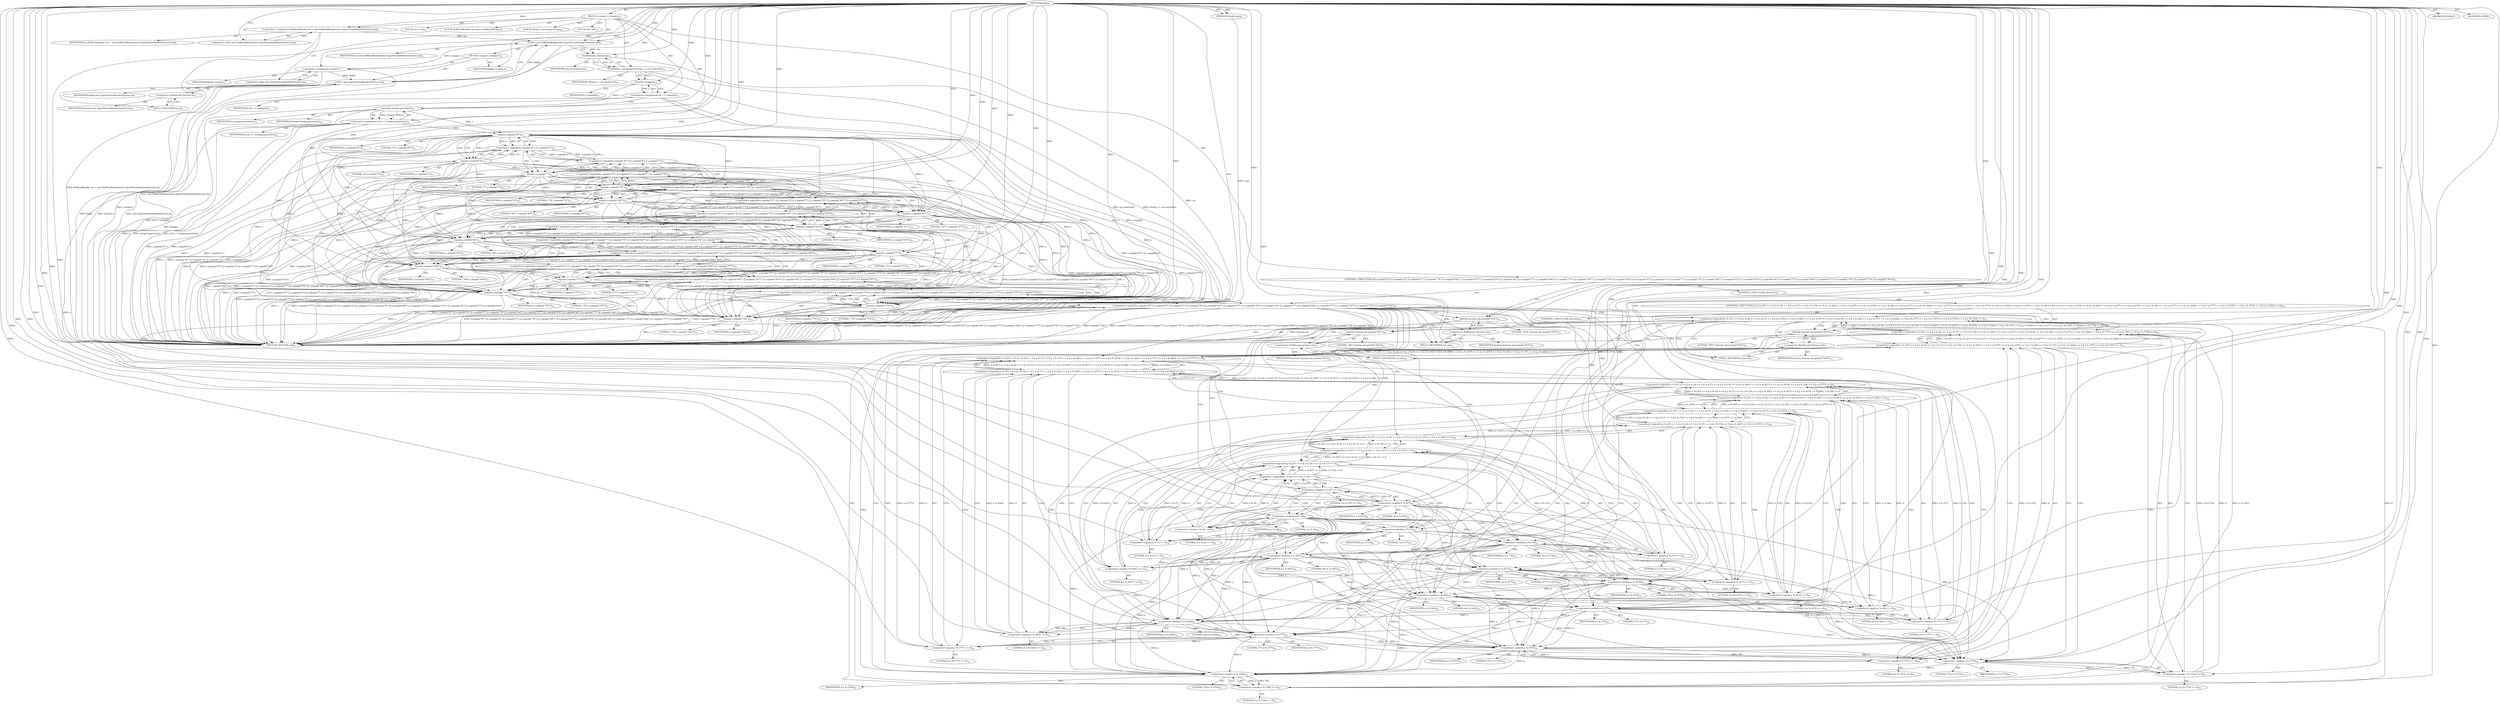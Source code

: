 digraph "main" {  
"19" [label = <(METHOD,main)<SUB>6</SUB>> ]
"20" [label = <(PARAM,String[] args)<SUB>6</SUB>> ]
"21" [label = <(BLOCK,&lt;empty&gt;,&lt;empty&gt;)<SUB>7</SUB>> ]
"4" [label = <(LOCAL,BufferedReader cin: java.io.BufferedReader)<SUB>8</SUB>> ]
"22" [label = <(&lt;operator&gt;.assignment,BufferedReader cin = new BufferedReader(new InputStreamReader(System.in)))<SUB>8</SUB>> ]
"23" [label = <(IDENTIFIER,cin,BufferedReader cin = new BufferedReader(new InputStreamReader(System.in)))<SUB>8</SUB>> ]
"24" [label = <(&lt;operator&gt;.alloc,new BufferedReader(new InputStreamReader(System.in)))<SUB>8</SUB>> ]
"25" [label = <(&lt;init&gt;,new BufferedReader(new InputStreamReader(System.in)))<SUB>8</SUB>> ]
"3" [label = <(IDENTIFIER,cin,new BufferedReader(new InputStreamReader(System.in)))<SUB>8</SUB>> ]
"26" [label = <(BLOCK,&lt;empty&gt;,&lt;empty&gt;)<SUB>8</SUB>> ]
"27" [label = <(&lt;operator&gt;.assignment,&lt;empty&gt;)> ]
"28" [label = <(IDENTIFIER,$obj0,&lt;empty&gt;)> ]
"29" [label = <(&lt;operator&gt;.alloc,new InputStreamReader(System.in))<SUB>8</SUB>> ]
"30" [label = <(&lt;init&gt;,new InputStreamReader(System.in))<SUB>8</SUB>> ]
"31" [label = <(IDENTIFIER,$obj0,new InputStreamReader(System.in))> ]
"32" [label = <(&lt;operator&gt;.fieldAccess,System.in)<SUB>8</SUB>> ]
"33" [label = <(IDENTIFIER,System,new InputStreamReader(System.in))<SUB>8</SUB>> ]
"34" [label = <(FIELD_IDENTIFIER,in,in)<SUB>8</SUB>> ]
"35" [label = <(IDENTIFIER,$obj0,&lt;empty&gt;)> ]
"36" [label = <(LOCAL,String s: java.lang.String)<SUB>10</SUB>> ]
"37" [label = <(&lt;operator&gt;.assignment,String s = cin.readLine())<SUB>10</SUB>> ]
"38" [label = <(IDENTIFIER,s,String s = cin.readLine())<SUB>10</SUB>> ]
"39" [label = <(readLine,cin.readLine())<SUB>10</SUB>> ]
"40" [label = <(IDENTIFIER,cin,cin.readLine())<SUB>10</SUB>> ]
"41" [label = <(LOCAL,int l: int)<SUB>11</SUB>> ]
"42" [label = <(&lt;operator&gt;.assignment,int l = s.length())<SUB>11</SUB>> ]
"43" [label = <(IDENTIFIER,l,int l = s.length())<SUB>11</SUB>> ]
"44" [label = <(length,s.length())<SUB>11</SUB>> ]
"45" [label = <(IDENTIFIER,s,s.length())<SUB>11</SUB>> ]
"46" [label = <(LOCAL,int n: int)<SUB>12</SUB>> ]
"47" [label = <(&lt;operator&gt;.assignment,int n = Integer.parseInt(s))<SUB>12</SUB>> ]
"48" [label = <(IDENTIFIER,n,int n = Integer.parseInt(s))<SUB>12</SUB>> ]
"49" [label = <(parseInt,Integer.parseInt(s))<SUB>12</SUB>> ]
"50" [label = <(IDENTIFIER,Integer,Integer.parseInt(s))<SUB>12</SUB>> ]
"51" [label = <(IDENTIFIER,s,Integer.parseInt(s))<SUB>12</SUB>> ]
"52" [label = <(CONTROL_STRUCTURE,if (s.equals(&quot;47&quot;) || s.equals(&quot;4&quot;) || s.equals(&quot;7&quot;) || s.equals(&quot;74&quot;) || s.equals(&quot;447&quot;) || s.equals(&quot;477&quot;) || s.equals(&quot;474&quot;) || s.equals(&quot;44&quot;) || s.equals(&quot;77&quot;) || s.equals(&quot;444&quot;) || s.equals(&quot;777&quot;) || s.equals(&quot;747&quot;) || s.equals(&quot;774&quot;) || s.equals(&quot;744&quot;)),if (s.equals(&quot;47&quot;) || s.equals(&quot;4&quot;) || s.equals(&quot;7&quot;) || s.equals(&quot;74&quot;) || s.equals(&quot;447&quot;) || s.equals(&quot;477&quot;) || s.equals(&quot;474&quot;) || s.equals(&quot;44&quot;) || s.equals(&quot;77&quot;) || s.equals(&quot;444&quot;) || s.equals(&quot;777&quot;) || s.equals(&quot;747&quot;) || s.equals(&quot;774&quot;) || s.equals(&quot;744&quot;)))<SUB>13</SUB>> ]
"53" [label = <(&lt;operator&gt;.logicalOr,s.equals(&quot;47&quot;) || s.equals(&quot;4&quot;) || s.equals(&quot;7&quot;) || s.equals(&quot;74&quot;) || s.equals(&quot;447&quot;) || s.equals(&quot;477&quot;) || s.equals(&quot;474&quot;) || s.equals(&quot;44&quot;) || s.equals(&quot;77&quot;) || s.equals(&quot;444&quot;) || s.equals(&quot;777&quot;) || s.equals(&quot;747&quot;) || s.equals(&quot;774&quot;) || s.equals(&quot;744&quot;))<SUB>13</SUB>> ]
"54" [label = <(&lt;operator&gt;.logicalOr,s.equals(&quot;47&quot;) || s.equals(&quot;4&quot;) || s.equals(&quot;7&quot;) || s.equals(&quot;74&quot;) || s.equals(&quot;447&quot;) || s.equals(&quot;477&quot;) || s.equals(&quot;474&quot;) || s.equals(&quot;44&quot;) || s.equals(&quot;77&quot;) || s.equals(&quot;444&quot;) || s.equals(&quot;777&quot;) || s.equals(&quot;747&quot;) || s.equals(&quot;774&quot;))<SUB>13</SUB>> ]
"55" [label = <(&lt;operator&gt;.logicalOr,s.equals(&quot;47&quot;) || s.equals(&quot;4&quot;) || s.equals(&quot;7&quot;) || s.equals(&quot;74&quot;) || s.equals(&quot;447&quot;) || s.equals(&quot;477&quot;) || s.equals(&quot;474&quot;) || s.equals(&quot;44&quot;) || s.equals(&quot;77&quot;) || s.equals(&quot;444&quot;) || s.equals(&quot;777&quot;) || s.equals(&quot;747&quot;))<SUB>13</SUB>> ]
"56" [label = <(&lt;operator&gt;.logicalOr,s.equals(&quot;47&quot;) || s.equals(&quot;4&quot;) || s.equals(&quot;7&quot;) || s.equals(&quot;74&quot;) || s.equals(&quot;447&quot;) || s.equals(&quot;477&quot;) || s.equals(&quot;474&quot;) || s.equals(&quot;44&quot;) || s.equals(&quot;77&quot;) || s.equals(&quot;444&quot;) || s.equals(&quot;777&quot;))<SUB>13</SUB>> ]
"57" [label = <(&lt;operator&gt;.logicalOr,s.equals(&quot;47&quot;) || s.equals(&quot;4&quot;) || s.equals(&quot;7&quot;) || s.equals(&quot;74&quot;) || s.equals(&quot;447&quot;) || s.equals(&quot;477&quot;) || s.equals(&quot;474&quot;) || s.equals(&quot;44&quot;) || s.equals(&quot;77&quot;) || s.equals(&quot;444&quot;))<SUB>13</SUB>> ]
"58" [label = <(&lt;operator&gt;.logicalOr,s.equals(&quot;47&quot;) || s.equals(&quot;4&quot;) || s.equals(&quot;7&quot;) || s.equals(&quot;74&quot;) || s.equals(&quot;447&quot;) || s.equals(&quot;477&quot;) || s.equals(&quot;474&quot;) || s.equals(&quot;44&quot;) || s.equals(&quot;77&quot;))<SUB>13</SUB>> ]
"59" [label = <(&lt;operator&gt;.logicalOr,s.equals(&quot;47&quot;) || s.equals(&quot;4&quot;) || s.equals(&quot;7&quot;) || s.equals(&quot;74&quot;) || s.equals(&quot;447&quot;) || s.equals(&quot;477&quot;) || s.equals(&quot;474&quot;) || s.equals(&quot;44&quot;))<SUB>13</SUB>> ]
"60" [label = <(&lt;operator&gt;.logicalOr,s.equals(&quot;47&quot;) || s.equals(&quot;4&quot;) || s.equals(&quot;7&quot;) || s.equals(&quot;74&quot;) || s.equals(&quot;447&quot;) || s.equals(&quot;477&quot;) || s.equals(&quot;474&quot;))<SUB>13</SUB>> ]
"61" [label = <(&lt;operator&gt;.logicalOr,s.equals(&quot;47&quot;) || s.equals(&quot;4&quot;) || s.equals(&quot;7&quot;) || s.equals(&quot;74&quot;) || s.equals(&quot;447&quot;) || s.equals(&quot;477&quot;))<SUB>13</SUB>> ]
"62" [label = <(&lt;operator&gt;.logicalOr,s.equals(&quot;47&quot;) || s.equals(&quot;4&quot;) || s.equals(&quot;7&quot;) || s.equals(&quot;74&quot;) || s.equals(&quot;447&quot;))<SUB>13</SUB>> ]
"63" [label = <(&lt;operator&gt;.logicalOr,s.equals(&quot;47&quot;) || s.equals(&quot;4&quot;) || s.equals(&quot;7&quot;) || s.equals(&quot;74&quot;))<SUB>13</SUB>> ]
"64" [label = <(&lt;operator&gt;.logicalOr,s.equals(&quot;47&quot;) || s.equals(&quot;4&quot;) || s.equals(&quot;7&quot;))<SUB>13</SUB>> ]
"65" [label = <(&lt;operator&gt;.logicalOr,s.equals(&quot;47&quot;) || s.equals(&quot;4&quot;))<SUB>13</SUB>> ]
"66" [label = <(equals,s.equals(&quot;47&quot;))<SUB>13</SUB>> ]
"67" [label = <(IDENTIFIER,s,s.equals(&quot;47&quot;))<SUB>13</SUB>> ]
"68" [label = <(LITERAL,&quot;47&quot;,s.equals(&quot;47&quot;))<SUB>13</SUB>> ]
"69" [label = <(equals,s.equals(&quot;4&quot;))<SUB>13</SUB>> ]
"70" [label = <(IDENTIFIER,s,s.equals(&quot;4&quot;))<SUB>13</SUB>> ]
"71" [label = <(LITERAL,&quot;4&quot;,s.equals(&quot;4&quot;))<SUB>13</SUB>> ]
"72" [label = <(equals,s.equals(&quot;7&quot;))<SUB>13</SUB>> ]
"73" [label = <(IDENTIFIER,s,s.equals(&quot;7&quot;))<SUB>13</SUB>> ]
"74" [label = <(LITERAL,&quot;7&quot;,s.equals(&quot;7&quot;))<SUB>13</SUB>> ]
"75" [label = <(equals,s.equals(&quot;74&quot;))<SUB>13</SUB>> ]
"76" [label = <(IDENTIFIER,s,s.equals(&quot;74&quot;))<SUB>13</SUB>> ]
"77" [label = <(LITERAL,&quot;74&quot;,s.equals(&quot;74&quot;))<SUB>13</SUB>> ]
"78" [label = <(equals,s.equals(&quot;447&quot;))<SUB>13</SUB>> ]
"79" [label = <(IDENTIFIER,s,s.equals(&quot;447&quot;))<SUB>13</SUB>> ]
"80" [label = <(LITERAL,&quot;447&quot;,s.equals(&quot;447&quot;))<SUB>13</SUB>> ]
"81" [label = <(equals,s.equals(&quot;477&quot;))<SUB>13</SUB>> ]
"82" [label = <(IDENTIFIER,s,s.equals(&quot;477&quot;))<SUB>13</SUB>> ]
"83" [label = <(LITERAL,&quot;477&quot;,s.equals(&quot;477&quot;))<SUB>13</SUB>> ]
"84" [label = <(equals,s.equals(&quot;474&quot;))<SUB>13</SUB>> ]
"85" [label = <(IDENTIFIER,s,s.equals(&quot;474&quot;))<SUB>13</SUB>> ]
"86" [label = <(LITERAL,&quot;474&quot;,s.equals(&quot;474&quot;))<SUB>13</SUB>> ]
"87" [label = <(equals,s.equals(&quot;44&quot;))<SUB>13</SUB>> ]
"88" [label = <(IDENTIFIER,s,s.equals(&quot;44&quot;))<SUB>13</SUB>> ]
"89" [label = <(LITERAL,&quot;44&quot;,s.equals(&quot;44&quot;))<SUB>13</SUB>> ]
"90" [label = <(equals,s.equals(&quot;77&quot;))<SUB>13</SUB>> ]
"91" [label = <(IDENTIFIER,s,s.equals(&quot;77&quot;))<SUB>13</SUB>> ]
"92" [label = <(LITERAL,&quot;77&quot;,s.equals(&quot;77&quot;))<SUB>13</SUB>> ]
"93" [label = <(equals,s.equals(&quot;444&quot;))<SUB>13</SUB>> ]
"94" [label = <(IDENTIFIER,s,s.equals(&quot;444&quot;))<SUB>13</SUB>> ]
"95" [label = <(LITERAL,&quot;444&quot;,s.equals(&quot;444&quot;))<SUB>13</SUB>> ]
"96" [label = <(equals,s.equals(&quot;777&quot;))<SUB>13</SUB>> ]
"97" [label = <(IDENTIFIER,s,s.equals(&quot;777&quot;))<SUB>13</SUB>> ]
"98" [label = <(LITERAL,&quot;777&quot;,s.equals(&quot;777&quot;))<SUB>13</SUB>> ]
"99" [label = <(equals,s.equals(&quot;747&quot;))<SUB>13</SUB>> ]
"100" [label = <(IDENTIFIER,s,s.equals(&quot;747&quot;))<SUB>13</SUB>> ]
"101" [label = <(LITERAL,&quot;747&quot;,s.equals(&quot;747&quot;))<SUB>13</SUB>> ]
"102" [label = <(equals,s.equals(&quot;774&quot;))<SUB>13</SUB>> ]
"103" [label = <(IDENTIFIER,s,s.equals(&quot;774&quot;))<SUB>13</SUB>> ]
"104" [label = <(LITERAL,&quot;774&quot;,s.equals(&quot;774&quot;))<SUB>13</SUB>> ]
"105" [label = <(equals,s.equals(&quot;744&quot;))<SUB>13</SUB>> ]
"106" [label = <(IDENTIFIER,s,s.equals(&quot;744&quot;))<SUB>13</SUB>> ]
"107" [label = <(LITERAL,&quot;744&quot;,s.equals(&quot;744&quot;))<SUB>13</SUB>> ]
"108" [label = <(println,System.out.println(&quot;YES&quot;))<SUB>15</SUB>> ]
"109" [label = <(&lt;operator&gt;.fieldAccess,System.out)<SUB>15</SUB>> ]
"110" [label = <(IDENTIFIER,System,System.out.println(&quot;YES&quot;))<SUB>15</SUB>> ]
"111" [label = <(FIELD_IDENTIFIER,out,out)<SUB>15</SUB>> ]
"112" [label = <(LITERAL,&quot;YES&quot;,System.out.println(&quot;YES&quot;))<SUB>15</SUB>> ]
"113" [label = <(CONTROL_STRUCTURE,else,else)<SUB>16</SUB>> ]
"114" [label = <(CONTROL_STRUCTURE,if (n % (47) == 0 || n % (4) == 0 || n % (7) == 0 || n % (74) == 0 || n % (447) == 0 || n % (477) == 0 || n % (474) == 0 || n % (44) == 0 || n % (77) == 0 || n % (444) == 0 || n % (777) == 0 || n % (747) == 0 || n % (774) == 0 || n % (744) == 0),if (n % (47) == 0 || n % (4) == 0 || n % (7) == 0 || n % (74) == 0 || n % (447) == 0 || n % (477) == 0 || n % (474) == 0 || n % (44) == 0 || n % (77) == 0 || n % (444) == 0 || n % (777) == 0 || n % (747) == 0 || n % (774) == 0 || n % (744) == 0))<SUB>16</SUB>> ]
"115" [label = <(&lt;operator&gt;.logicalOr,n % (47) == 0 || n % (4) == 0 || n % (7) == 0 || n % (74) == 0 || n % (447) == 0 || n % (477) == 0 || n % (474) == 0 || n % (44) == 0 || n % (77) == 0 || n % (444) == 0 || n % (777) == 0 || n % (747) == 0 || n % (774) == 0 || n % (744) == 0)<SUB>16</SUB>> ]
"116" [label = <(&lt;operator&gt;.logicalOr,n % (47) == 0 || n % (4) == 0 || n % (7) == 0 || n % (74) == 0 || n % (447) == 0 || n % (477) == 0 || n % (474) == 0 || n % (44) == 0 || n % (77) == 0 || n % (444) == 0 || n % (777) == 0 || n % (747) == 0 || n % (774) == 0)<SUB>16</SUB>> ]
"117" [label = <(&lt;operator&gt;.logicalOr,n % (47) == 0 || n % (4) == 0 || n % (7) == 0 || n % (74) == 0 || n % (447) == 0 || n % (477) == 0 || n % (474) == 0 || n % (44) == 0 || n % (77) == 0 || n % (444) == 0 || n % (777) == 0 || n % (747) == 0)<SUB>16</SUB>> ]
"118" [label = <(&lt;operator&gt;.logicalOr,n % (47) == 0 || n % (4) == 0 || n % (7) == 0 || n % (74) == 0 || n % (447) == 0 || n % (477) == 0 || n % (474) == 0 || n % (44) == 0 || n % (77) == 0 || n % (444) == 0 || n % (777) == 0)<SUB>16</SUB>> ]
"119" [label = <(&lt;operator&gt;.logicalOr,n % (47) == 0 || n % (4) == 0 || n % (7) == 0 || n % (74) == 0 || n % (447) == 0 || n % (477) == 0 || n % (474) == 0 || n % (44) == 0 || n % (77) == 0 || n % (444) == 0)<SUB>16</SUB>> ]
"120" [label = <(&lt;operator&gt;.logicalOr,n % (47) == 0 || n % (4) == 0 || n % (7) == 0 || n % (74) == 0 || n % (447) == 0 || n % (477) == 0 || n % (474) == 0 || n % (44) == 0 || n % (77) == 0)<SUB>16</SUB>> ]
"121" [label = <(&lt;operator&gt;.logicalOr,n % (47) == 0 || n % (4) == 0 || n % (7) == 0 || n % (74) == 0 || n % (447) == 0 || n % (477) == 0 || n % (474) == 0 || n % (44) == 0)<SUB>16</SUB>> ]
"122" [label = <(&lt;operator&gt;.logicalOr,n % (47) == 0 || n % (4) == 0 || n % (7) == 0 || n % (74) == 0 || n % (447) == 0 || n % (477) == 0 || n % (474) == 0)<SUB>16</SUB>> ]
"123" [label = <(&lt;operator&gt;.logicalOr,n % (47) == 0 || n % (4) == 0 || n % (7) == 0 || n % (74) == 0 || n % (447) == 0 || n % (477) == 0)<SUB>16</SUB>> ]
"124" [label = <(&lt;operator&gt;.logicalOr,n % (47) == 0 || n % (4) == 0 || n % (7) == 0 || n % (74) == 0 || n % (447) == 0)<SUB>16</SUB>> ]
"125" [label = <(&lt;operator&gt;.logicalOr,n % (47) == 0 || n % (4) == 0 || n % (7) == 0 || n % (74) == 0)<SUB>16</SUB>> ]
"126" [label = <(&lt;operator&gt;.logicalOr,n % (47) == 0 || n % (4) == 0 || n % (7) == 0)<SUB>16</SUB>> ]
"127" [label = <(&lt;operator&gt;.logicalOr,n % (47) == 0 || n % (4) == 0)<SUB>16</SUB>> ]
"128" [label = <(&lt;operator&gt;.equals,n % (47) == 0)<SUB>16</SUB>> ]
"129" [label = <(&lt;operator&gt;.modulo,n % (47))<SUB>16</SUB>> ]
"130" [label = <(IDENTIFIER,n,n % (47))<SUB>16</SUB>> ]
"131" [label = <(LITERAL,47,n % (47))<SUB>16</SUB>> ]
"132" [label = <(LITERAL,0,n % (47) == 0)<SUB>16</SUB>> ]
"133" [label = <(&lt;operator&gt;.equals,n % (4) == 0)<SUB>16</SUB>> ]
"134" [label = <(&lt;operator&gt;.modulo,n % (4))<SUB>16</SUB>> ]
"135" [label = <(IDENTIFIER,n,n % (4))<SUB>16</SUB>> ]
"136" [label = <(LITERAL,4,n % (4))<SUB>16</SUB>> ]
"137" [label = <(LITERAL,0,n % (4) == 0)<SUB>16</SUB>> ]
"138" [label = <(&lt;operator&gt;.equals,n % (7) == 0)<SUB>16</SUB>> ]
"139" [label = <(&lt;operator&gt;.modulo,n % (7))<SUB>16</SUB>> ]
"140" [label = <(IDENTIFIER,n,n % (7))<SUB>16</SUB>> ]
"141" [label = <(LITERAL,7,n % (7))<SUB>16</SUB>> ]
"142" [label = <(LITERAL,0,n % (7) == 0)<SUB>16</SUB>> ]
"143" [label = <(&lt;operator&gt;.equals,n % (74) == 0)<SUB>16</SUB>> ]
"144" [label = <(&lt;operator&gt;.modulo,n % (74))<SUB>16</SUB>> ]
"145" [label = <(IDENTIFIER,n,n % (74))<SUB>16</SUB>> ]
"146" [label = <(LITERAL,74,n % (74))<SUB>16</SUB>> ]
"147" [label = <(LITERAL,0,n % (74) == 0)<SUB>16</SUB>> ]
"148" [label = <(&lt;operator&gt;.equals,n % (447) == 0)<SUB>16</SUB>> ]
"149" [label = <(&lt;operator&gt;.modulo,n % (447))<SUB>16</SUB>> ]
"150" [label = <(IDENTIFIER,n,n % (447))<SUB>16</SUB>> ]
"151" [label = <(LITERAL,447,n % (447))<SUB>16</SUB>> ]
"152" [label = <(LITERAL,0,n % (447) == 0)<SUB>16</SUB>> ]
"153" [label = <(&lt;operator&gt;.equals,n % (477) == 0)<SUB>16</SUB>> ]
"154" [label = <(&lt;operator&gt;.modulo,n % (477))<SUB>16</SUB>> ]
"155" [label = <(IDENTIFIER,n,n % (477))<SUB>16</SUB>> ]
"156" [label = <(LITERAL,477,n % (477))<SUB>16</SUB>> ]
"157" [label = <(LITERAL,0,n % (477) == 0)<SUB>16</SUB>> ]
"158" [label = <(&lt;operator&gt;.equals,n % (474) == 0)<SUB>16</SUB>> ]
"159" [label = <(&lt;operator&gt;.modulo,n % (474))<SUB>16</SUB>> ]
"160" [label = <(IDENTIFIER,n,n % (474))<SUB>16</SUB>> ]
"161" [label = <(LITERAL,474,n % (474))<SUB>16</SUB>> ]
"162" [label = <(LITERAL,0,n % (474) == 0)<SUB>16</SUB>> ]
"163" [label = <(&lt;operator&gt;.equals,n % (44) == 0)<SUB>16</SUB>> ]
"164" [label = <(&lt;operator&gt;.modulo,n % (44))<SUB>16</SUB>> ]
"165" [label = <(IDENTIFIER,n,n % (44))<SUB>16</SUB>> ]
"166" [label = <(LITERAL,44,n % (44))<SUB>16</SUB>> ]
"167" [label = <(LITERAL,0,n % (44) == 0)<SUB>16</SUB>> ]
"168" [label = <(&lt;operator&gt;.equals,n % (77) == 0)<SUB>16</SUB>> ]
"169" [label = <(&lt;operator&gt;.modulo,n % (77))<SUB>16</SUB>> ]
"170" [label = <(IDENTIFIER,n,n % (77))<SUB>16</SUB>> ]
"171" [label = <(LITERAL,77,n % (77))<SUB>16</SUB>> ]
"172" [label = <(LITERAL,0,n % (77) == 0)<SUB>16</SUB>> ]
"173" [label = <(&lt;operator&gt;.equals,n % (444) == 0)<SUB>16</SUB>> ]
"174" [label = <(&lt;operator&gt;.modulo,n % (444))<SUB>16</SUB>> ]
"175" [label = <(IDENTIFIER,n,n % (444))<SUB>16</SUB>> ]
"176" [label = <(LITERAL,444,n % (444))<SUB>16</SUB>> ]
"177" [label = <(LITERAL,0,n % (444) == 0)<SUB>16</SUB>> ]
"178" [label = <(&lt;operator&gt;.equals,n % (777) == 0)<SUB>16</SUB>> ]
"179" [label = <(&lt;operator&gt;.modulo,n % (777))<SUB>16</SUB>> ]
"180" [label = <(IDENTIFIER,n,n % (777))<SUB>16</SUB>> ]
"181" [label = <(LITERAL,777,n % (777))<SUB>16</SUB>> ]
"182" [label = <(LITERAL,0,n % (777) == 0)<SUB>16</SUB>> ]
"183" [label = <(&lt;operator&gt;.equals,n % (747) == 0)<SUB>16</SUB>> ]
"184" [label = <(&lt;operator&gt;.modulo,n % (747))<SUB>16</SUB>> ]
"185" [label = <(IDENTIFIER,n,n % (747))<SUB>16</SUB>> ]
"186" [label = <(LITERAL,747,n % (747))<SUB>16</SUB>> ]
"187" [label = <(LITERAL,0,n % (747) == 0)<SUB>16</SUB>> ]
"188" [label = <(&lt;operator&gt;.equals,n % (774) == 0)<SUB>16</SUB>> ]
"189" [label = <(&lt;operator&gt;.modulo,n % (774))<SUB>16</SUB>> ]
"190" [label = <(IDENTIFIER,n,n % (774))<SUB>16</SUB>> ]
"191" [label = <(LITERAL,774,n % (774))<SUB>16</SUB>> ]
"192" [label = <(LITERAL,0,n % (774) == 0)<SUB>16</SUB>> ]
"193" [label = <(&lt;operator&gt;.equals,n % (744) == 0)<SUB>16</SUB>> ]
"194" [label = <(&lt;operator&gt;.modulo,n % (744))<SUB>16</SUB>> ]
"195" [label = <(IDENTIFIER,n,n % (744))<SUB>16</SUB>> ]
"196" [label = <(LITERAL,744,n % (744))<SUB>16</SUB>> ]
"197" [label = <(LITERAL,0,n % (744) == 0)<SUB>16</SUB>> ]
"198" [label = <(println,System.out.println(&quot;YES&quot;))<SUB>17</SUB>> ]
"199" [label = <(&lt;operator&gt;.fieldAccess,System.out)<SUB>17</SUB>> ]
"200" [label = <(IDENTIFIER,System,System.out.println(&quot;YES&quot;))<SUB>17</SUB>> ]
"201" [label = <(FIELD_IDENTIFIER,out,out)<SUB>17</SUB>> ]
"202" [label = <(LITERAL,&quot;YES&quot;,System.out.println(&quot;YES&quot;))<SUB>17</SUB>> ]
"203" [label = <(CONTROL_STRUCTURE,else,else)<SUB>19</SUB>> ]
"204" [label = <(println,System.out.println(&quot;NO&quot;))<SUB>19</SUB>> ]
"205" [label = <(&lt;operator&gt;.fieldAccess,System.out)<SUB>19</SUB>> ]
"206" [label = <(IDENTIFIER,System,System.out.println(&quot;NO&quot;))<SUB>19</SUB>> ]
"207" [label = <(FIELD_IDENTIFIER,out,out)<SUB>19</SUB>> ]
"208" [label = <(LITERAL,&quot;NO&quot;,System.out.println(&quot;NO&quot;))<SUB>19</SUB>> ]
"209" [label = <(MODIFIER,PUBLIC)> ]
"210" [label = <(MODIFIER,STATIC)> ]
"211" [label = <(METHOD_RETURN,void)<SUB>6</SUB>> ]
  "19" -> "20"  [ label = "AST: "] 
  "19" -> "21"  [ label = "AST: "] 
  "19" -> "209"  [ label = "AST: "] 
  "19" -> "210"  [ label = "AST: "] 
  "19" -> "211"  [ label = "AST: "] 
  "21" -> "4"  [ label = "AST: "] 
  "21" -> "22"  [ label = "AST: "] 
  "21" -> "25"  [ label = "AST: "] 
  "21" -> "36"  [ label = "AST: "] 
  "21" -> "37"  [ label = "AST: "] 
  "21" -> "41"  [ label = "AST: "] 
  "21" -> "42"  [ label = "AST: "] 
  "21" -> "46"  [ label = "AST: "] 
  "21" -> "47"  [ label = "AST: "] 
  "21" -> "52"  [ label = "AST: "] 
  "22" -> "23"  [ label = "AST: "] 
  "22" -> "24"  [ label = "AST: "] 
  "25" -> "3"  [ label = "AST: "] 
  "25" -> "26"  [ label = "AST: "] 
  "26" -> "27"  [ label = "AST: "] 
  "26" -> "30"  [ label = "AST: "] 
  "26" -> "35"  [ label = "AST: "] 
  "27" -> "28"  [ label = "AST: "] 
  "27" -> "29"  [ label = "AST: "] 
  "30" -> "31"  [ label = "AST: "] 
  "30" -> "32"  [ label = "AST: "] 
  "32" -> "33"  [ label = "AST: "] 
  "32" -> "34"  [ label = "AST: "] 
  "37" -> "38"  [ label = "AST: "] 
  "37" -> "39"  [ label = "AST: "] 
  "39" -> "40"  [ label = "AST: "] 
  "42" -> "43"  [ label = "AST: "] 
  "42" -> "44"  [ label = "AST: "] 
  "44" -> "45"  [ label = "AST: "] 
  "47" -> "48"  [ label = "AST: "] 
  "47" -> "49"  [ label = "AST: "] 
  "49" -> "50"  [ label = "AST: "] 
  "49" -> "51"  [ label = "AST: "] 
  "52" -> "53"  [ label = "AST: "] 
  "52" -> "108"  [ label = "AST: "] 
  "52" -> "113"  [ label = "AST: "] 
  "53" -> "54"  [ label = "AST: "] 
  "53" -> "105"  [ label = "AST: "] 
  "54" -> "55"  [ label = "AST: "] 
  "54" -> "102"  [ label = "AST: "] 
  "55" -> "56"  [ label = "AST: "] 
  "55" -> "99"  [ label = "AST: "] 
  "56" -> "57"  [ label = "AST: "] 
  "56" -> "96"  [ label = "AST: "] 
  "57" -> "58"  [ label = "AST: "] 
  "57" -> "93"  [ label = "AST: "] 
  "58" -> "59"  [ label = "AST: "] 
  "58" -> "90"  [ label = "AST: "] 
  "59" -> "60"  [ label = "AST: "] 
  "59" -> "87"  [ label = "AST: "] 
  "60" -> "61"  [ label = "AST: "] 
  "60" -> "84"  [ label = "AST: "] 
  "61" -> "62"  [ label = "AST: "] 
  "61" -> "81"  [ label = "AST: "] 
  "62" -> "63"  [ label = "AST: "] 
  "62" -> "78"  [ label = "AST: "] 
  "63" -> "64"  [ label = "AST: "] 
  "63" -> "75"  [ label = "AST: "] 
  "64" -> "65"  [ label = "AST: "] 
  "64" -> "72"  [ label = "AST: "] 
  "65" -> "66"  [ label = "AST: "] 
  "65" -> "69"  [ label = "AST: "] 
  "66" -> "67"  [ label = "AST: "] 
  "66" -> "68"  [ label = "AST: "] 
  "69" -> "70"  [ label = "AST: "] 
  "69" -> "71"  [ label = "AST: "] 
  "72" -> "73"  [ label = "AST: "] 
  "72" -> "74"  [ label = "AST: "] 
  "75" -> "76"  [ label = "AST: "] 
  "75" -> "77"  [ label = "AST: "] 
  "78" -> "79"  [ label = "AST: "] 
  "78" -> "80"  [ label = "AST: "] 
  "81" -> "82"  [ label = "AST: "] 
  "81" -> "83"  [ label = "AST: "] 
  "84" -> "85"  [ label = "AST: "] 
  "84" -> "86"  [ label = "AST: "] 
  "87" -> "88"  [ label = "AST: "] 
  "87" -> "89"  [ label = "AST: "] 
  "90" -> "91"  [ label = "AST: "] 
  "90" -> "92"  [ label = "AST: "] 
  "93" -> "94"  [ label = "AST: "] 
  "93" -> "95"  [ label = "AST: "] 
  "96" -> "97"  [ label = "AST: "] 
  "96" -> "98"  [ label = "AST: "] 
  "99" -> "100"  [ label = "AST: "] 
  "99" -> "101"  [ label = "AST: "] 
  "102" -> "103"  [ label = "AST: "] 
  "102" -> "104"  [ label = "AST: "] 
  "105" -> "106"  [ label = "AST: "] 
  "105" -> "107"  [ label = "AST: "] 
  "108" -> "109"  [ label = "AST: "] 
  "108" -> "112"  [ label = "AST: "] 
  "109" -> "110"  [ label = "AST: "] 
  "109" -> "111"  [ label = "AST: "] 
  "113" -> "114"  [ label = "AST: "] 
  "114" -> "115"  [ label = "AST: "] 
  "114" -> "198"  [ label = "AST: "] 
  "114" -> "203"  [ label = "AST: "] 
  "115" -> "116"  [ label = "AST: "] 
  "115" -> "193"  [ label = "AST: "] 
  "116" -> "117"  [ label = "AST: "] 
  "116" -> "188"  [ label = "AST: "] 
  "117" -> "118"  [ label = "AST: "] 
  "117" -> "183"  [ label = "AST: "] 
  "118" -> "119"  [ label = "AST: "] 
  "118" -> "178"  [ label = "AST: "] 
  "119" -> "120"  [ label = "AST: "] 
  "119" -> "173"  [ label = "AST: "] 
  "120" -> "121"  [ label = "AST: "] 
  "120" -> "168"  [ label = "AST: "] 
  "121" -> "122"  [ label = "AST: "] 
  "121" -> "163"  [ label = "AST: "] 
  "122" -> "123"  [ label = "AST: "] 
  "122" -> "158"  [ label = "AST: "] 
  "123" -> "124"  [ label = "AST: "] 
  "123" -> "153"  [ label = "AST: "] 
  "124" -> "125"  [ label = "AST: "] 
  "124" -> "148"  [ label = "AST: "] 
  "125" -> "126"  [ label = "AST: "] 
  "125" -> "143"  [ label = "AST: "] 
  "126" -> "127"  [ label = "AST: "] 
  "126" -> "138"  [ label = "AST: "] 
  "127" -> "128"  [ label = "AST: "] 
  "127" -> "133"  [ label = "AST: "] 
  "128" -> "129"  [ label = "AST: "] 
  "128" -> "132"  [ label = "AST: "] 
  "129" -> "130"  [ label = "AST: "] 
  "129" -> "131"  [ label = "AST: "] 
  "133" -> "134"  [ label = "AST: "] 
  "133" -> "137"  [ label = "AST: "] 
  "134" -> "135"  [ label = "AST: "] 
  "134" -> "136"  [ label = "AST: "] 
  "138" -> "139"  [ label = "AST: "] 
  "138" -> "142"  [ label = "AST: "] 
  "139" -> "140"  [ label = "AST: "] 
  "139" -> "141"  [ label = "AST: "] 
  "143" -> "144"  [ label = "AST: "] 
  "143" -> "147"  [ label = "AST: "] 
  "144" -> "145"  [ label = "AST: "] 
  "144" -> "146"  [ label = "AST: "] 
  "148" -> "149"  [ label = "AST: "] 
  "148" -> "152"  [ label = "AST: "] 
  "149" -> "150"  [ label = "AST: "] 
  "149" -> "151"  [ label = "AST: "] 
  "153" -> "154"  [ label = "AST: "] 
  "153" -> "157"  [ label = "AST: "] 
  "154" -> "155"  [ label = "AST: "] 
  "154" -> "156"  [ label = "AST: "] 
  "158" -> "159"  [ label = "AST: "] 
  "158" -> "162"  [ label = "AST: "] 
  "159" -> "160"  [ label = "AST: "] 
  "159" -> "161"  [ label = "AST: "] 
  "163" -> "164"  [ label = "AST: "] 
  "163" -> "167"  [ label = "AST: "] 
  "164" -> "165"  [ label = "AST: "] 
  "164" -> "166"  [ label = "AST: "] 
  "168" -> "169"  [ label = "AST: "] 
  "168" -> "172"  [ label = "AST: "] 
  "169" -> "170"  [ label = "AST: "] 
  "169" -> "171"  [ label = "AST: "] 
  "173" -> "174"  [ label = "AST: "] 
  "173" -> "177"  [ label = "AST: "] 
  "174" -> "175"  [ label = "AST: "] 
  "174" -> "176"  [ label = "AST: "] 
  "178" -> "179"  [ label = "AST: "] 
  "178" -> "182"  [ label = "AST: "] 
  "179" -> "180"  [ label = "AST: "] 
  "179" -> "181"  [ label = "AST: "] 
  "183" -> "184"  [ label = "AST: "] 
  "183" -> "187"  [ label = "AST: "] 
  "184" -> "185"  [ label = "AST: "] 
  "184" -> "186"  [ label = "AST: "] 
  "188" -> "189"  [ label = "AST: "] 
  "188" -> "192"  [ label = "AST: "] 
  "189" -> "190"  [ label = "AST: "] 
  "189" -> "191"  [ label = "AST: "] 
  "193" -> "194"  [ label = "AST: "] 
  "193" -> "197"  [ label = "AST: "] 
  "194" -> "195"  [ label = "AST: "] 
  "194" -> "196"  [ label = "AST: "] 
  "198" -> "199"  [ label = "AST: "] 
  "198" -> "202"  [ label = "AST: "] 
  "199" -> "200"  [ label = "AST: "] 
  "199" -> "201"  [ label = "AST: "] 
  "203" -> "204"  [ label = "AST: "] 
  "204" -> "205"  [ label = "AST: "] 
  "204" -> "208"  [ label = "AST: "] 
  "205" -> "206"  [ label = "AST: "] 
  "205" -> "207"  [ label = "AST: "] 
  "22" -> "29"  [ label = "CFG: "] 
  "25" -> "39"  [ label = "CFG: "] 
  "37" -> "44"  [ label = "CFG: "] 
  "42" -> "49"  [ label = "CFG: "] 
  "47" -> "66"  [ label = "CFG: "] 
  "24" -> "22"  [ label = "CFG: "] 
  "39" -> "37"  [ label = "CFG: "] 
  "44" -> "42"  [ label = "CFG: "] 
  "49" -> "47"  [ label = "CFG: "] 
  "53" -> "111"  [ label = "CFG: "] 
  "53" -> "129"  [ label = "CFG: "] 
  "108" -> "211"  [ label = "CFG: "] 
  "27" -> "34"  [ label = "CFG: "] 
  "30" -> "25"  [ label = "CFG: "] 
  "54" -> "53"  [ label = "CFG: "] 
  "54" -> "105"  [ label = "CFG: "] 
  "105" -> "53"  [ label = "CFG: "] 
  "109" -> "108"  [ label = "CFG: "] 
  "29" -> "27"  [ label = "CFG: "] 
  "32" -> "30"  [ label = "CFG: "] 
  "55" -> "54"  [ label = "CFG: "] 
  "55" -> "102"  [ label = "CFG: "] 
  "102" -> "54"  [ label = "CFG: "] 
  "111" -> "109"  [ label = "CFG: "] 
  "115" -> "201"  [ label = "CFG: "] 
  "115" -> "207"  [ label = "CFG: "] 
  "198" -> "211"  [ label = "CFG: "] 
  "34" -> "32"  [ label = "CFG: "] 
  "56" -> "55"  [ label = "CFG: "] 
  "56" -> "99"  [ label = "CFG: "] 
  "99" -> "55"  [ label = "CFG: "] 
  "116" -> "115"  [ label = "CFG: "] 
  "116" -> "194"  [ label = "CFG: "] 
  "193" -> "115"  [ label = "CFG: "] 
  "199" -> "198"  [ label = "CFG: "] 
  "204" -> "211"  [ label = "CFG: "] 
  "57" -> "56"  [ label = "CFG: "] 
  "57" -> "96"  [ label = "CFG: "] 
  "96" -> "56"  [ label = "CFG: "] 
  "117" -> "116"  [ label = "CFG: "] 
  "117" -> "189"  [ label = "CFG: "] 
  "188" -> "116"  [ label = "CFG: "] 
  "194" -> "193"  [ label = "CFG: "] 
  "201" -> "199"  [ label = "CFG: "] 
  "205" -> "204"  [ label = "CFG: "] 
  "58" -> "57"  [ label = "CFG: "] 
  "58" -> "93"  [ label = "CFG: "] 
  "93" -> "57"  [ label = "CFG: "] 
  "118" -> "117"  [ label = "CFG: "] 
  "118" -> "184"  [ label = "CFG: "] 
  "183" -> "117"  [ label = "CFG: "] 
  "189" -> "188"  [ label = "CFG: "] 
  "207" -> "205"  [ label = "CFG: "] 
  "59" -> "58"  [ label = "CFG: "] 
  "59" -> "90"  [ label = "CFG: "] 
  "90" -> "58"  [ label = "CFG: "] 
  "119" -> "118"  [ label = "CFG: "] 
  "119" -> "179"  [ label = "CFG: "] 
  "178" -> "118"  [ label = "CFG: "] 
  "184" -> "183"  [ label = "CFG: "] 
  "60" -> "59"  [ label = "CFG: "] 
  "60" -> "87"  [ label = "CFG: "] 
  "87" -> "59"  [ label = "CFG: "] 
  "120" -> "119"  [ label = "CFG: "] 
  "120" -> "174"  [ label = "CFG: "] 
  "173" -> "119"  [ label = "CFG: "] 
  "179" -> "178"  [ label = "CFG: "] 
  "61" -> "60"  [ label = "CFG: "] 
  "61" -> "84"  [ label = "CFG: "] 
  "84" -> "60"  [ label = "CFG: "] 
  "121" -> "120"  [ label = "CFG: "] 
  "121" -> "169"  [ label = "CFG: "] 
  "168" -> "120"  [ label = "CFG: "] 
  "174" -> "173"  [ label = "CFG: "] 
  "62" -> "61"  [ label = "CFG: "] 
  "62" -> "81"  [ label = "CFG: "] 
  "81" -> "61"  [ label = "CFG: "] 
  "122" -> "121"  [ label = "CFG: "] 
  "122" -> "164"  [ label = "CFG: "] 
  "163" -> "121"  [ label = "CFG: "] 
  "169" -> "168"  [ label = "CFG: "] 
  "63" -> "62"  [ label = "CFG: "] 
  "63" -> "78"  [ label = "CFG: "] 
  "78" -> "62"  [ label = "CFG: "] 
  "123" -> "122"  [ label = "CFG: "] 
  "123" -> "159"  [ label = "CFG: "] 
  "158" -> "122"  [ label = "CFG: "] 
  "164" -> "163"  [ label = "CFG: "] 
  "64" -> "63"  [ label = "CFG: "] 
  "64" -> "75"  [ label = "CFG: "] 
  "75" -> "63"  [ label = "CFG: "] 
  "124" -> "123"  [ label = "CFG: "] 
  "124" -> "154"  [ label = "CFG: "] 
  "153" -> "123"  [ label = "CFG: "] 
  "159" -> "158"  [ label = "CFG: "] 
  "65" -> "64"  [ label = "CFG: "] 
  "65" -> "72"  [ label = "CFG: "] 
  "72" -> "64"  [ label = "CFG: "] 
  "125" -> "124"  [ label = "CFG: "] 
  "125" -> "149"  [ label = "CFG: "] 
  "148" -> "124"  [ label = "CFG: "] 
  "154" -> "153"  [ label = "CFG: "] 
  "66" -> "65"  [ label = "CFG: "] 
  "66" -> "69"  [ label = "CFG: "] 
  "69" -> "65"  [ label = "CFG: "] 
  "126" -> "125"  [ label = "CFG: "] 
  "126" -> "144"  [ label = "CFG: "] 
  "143" -> "125"  [ label = "CFG: "] 
  "149" -> "148"  [ label = "CFG: "] 
  "127" -> "126"  [ label = "CFG: "] 
  "127" -> "139"  [ label = "CFG: "] 
  "138" -> "126"  [ label = "CFG: "] 
  "144" -> "143"  [ label = "CFG: "] 
  "128" -> "127"  [ label = "CFG: "] 
  "128" -> "134"  [ label = "CFG: "] 
  "133" -> "127"  [ label = "CFG: "] 
  "139" -> "138"  [ label = "CFG: "] 
  "129" -> "128"  [ label = "CFG: "] 
  "134" -> "133"  [ label = "CFG: "] 
  "19" -> "24"  [ label = "CFG: "] 
  "20" -> "211"  [ label = "DDG: args"] 
  "22" -> "211"  [ label = "DDG: BufferedReader cin = new BufferedReader(new InputStreamReader(System.in))"] 
  "27" -> "211"  [ label = "DDG: &lt;empty&gt;"] 
  "30" -> "211"  [ label = "DDG: $obj0"] 
  "30" -> "211"  [ label = "DDG: System.in"] 
  "30" -> "211"  [ label = "DDG: new InputStreamReader(System.in)"] 
  "25" -> "211"  [ label = "DDG: new BufferedReader(new InputStreamReader(System.in))"] 
  "39" -> "211"  [ label = "DDG: cin"] 
  "37" -> "211"  [ label = "DDG: cin.readLine()"] 
  "37" -> "211"  [ label = "DDG: String s = cin.readLine()"] 
  "42" -> "211"  [ label = "DDG: l"] 
  "42" -> "211"  [ label = "DDG: s.length()"] 
  "42" -> "211"  [ label = "DDG: int l = s.length()"] 
  "47" -> "211"  [ label = "DDG: n"] 
  "47" -> "211"  [ label = "DDG: Integer.parseInt(s)"] 
  "47" -> "211"  [ label = "DDG: int n = Integer.parseInt(s)"] 
  "66" -> "211"  [ label = "DDG: s"] 
  "65" -> "211"  [ label = "DDG: s.equals(&quot;47&quot;)"] 
  "69" -> "211"  [ label = "DDG: s"] 
  "65" -> "211"  [ label = "DDG: s.equals(&quot;4&quot;)"] 
  "64" -> "211"  [ label = "DDG: s.equals(&quot;47&quot;) || s.equals(&quot;4&quot;)"] 
  "72" -> "211"  [ label = "DDG: s"] 
  "64" -> "211"  [ label = "DDG: s.equals(&quot;7&quot;)"] 
  "63" -> "211"  [ label = "DDG: s.equals(&quot;47&quot;) || s.equals(&quot;4&quot;) || s.equals(&quot;7&quot;)"] 
  "75" -> "211"  [ label = "DDG: s"] 
  "63" -> "211"  [ label = "DDG: s.equals(&quot;74&quot;)"] 
  "62" -> "211"  [ label = "DDG: s.equals(&quot;47&quot;) || s.equals(&quot;4&quot;) || s.equals(&quot;7&quot;) || s.equals(&quot;74&quot;)"] 
  "78" -> "211"  [ label = "DDG: s"] 
  "62" -> "211"  [ label = "DDG: s.equals(&quot;447&quot;)"] 
  "61" -> "211"  [ label = "DDG: s.equals(&quot;47&quot;) || s.equals(&quot;4&quot;) || s.equals(&quot;7&quot;) || s.equals(&quot;74&quot;) || s.equals(&quot;447&quot;)"] 
  "81" -> "211"  [ label = "DDG: s"] 
  "61" -> "211"  [ label = "DDG: s.equals(&quot;477&quot;)"] 
  "60" -> "211"  [ label = "DDG: s.equals(&quot;47&quot;) || s.equals(&quot;4&quot;) || s.equals(&quot;7&quot;) || s.equals(&quot;74&quot;) || s.equals(&quot;447&quot;) || s.equals(&quot;477&quot;)"] 
  "84" -> "211"  [ label = "DDG: s"] 
  "60" -> "211"  [ label = "DDG: s.equals(&quot;474&quot;)"] 
  "59" -> "211"  [ label = "DDG: s.equals(&quot;47&quot;) || s.equals(&quot;4&quot;) || s.equals(&quot;7&quot;) || s.equals(&quot;74&quot;) || s.equals(&quot;447&quot;) || s.equals(&quot;477&quot;) || s.equals(&quot;474&quot;)"] 
  "87" -> "211"  [ label = "DDG: s"] 
  "59" -> "211"  [ label = "DDG: s.equals(&quot;44&quot;)"] 
  "58" -> "211"  [ label = "DDG: s.equals(&quot;47&quot;) || s.equals(&quot;4&quot;) || s.equals(&quot;7&quot;) || s.equals(&quot;74&quot;) || s.equals(&quot;447&quot;) || s.equals(&quot;477&quot;) || s.equals(&quot;474&quot;) || s.equals(&quot;44&quot;)"] 
  "90" -> "211"  [ label = "DDG: s"] 
  "58" -> "211"  [ label = "DDG: s.equals(&quot;77&quot;)"] 
  "57" -> "211"  [ label = "DDG: s.equals(&quot;47&quot;) || s.equals(&quot;4&quot;) || s.equals(&quot;7&quot;) || s.equals(&quot;74&quot;) || s.equals(&quot;447&quot;) || s.equals(&quot;477&quot;) || s.equals(&quot;474&quot;) || s.equals(&quot;44&quot;) || s.equals(&quot;77&quot;)"] 
  "93" -> "211"  [ label = "DDG: s"] 
  "57" -> "211"  [ label = "DDG: s.equals(&quot;444&quot;)"] 
  "56" -> "211"  [ label = "DDG: s.equals(&quot;47&quot;) || s.equals(&quot;4&quot;) || s.equals(&quot;7&quot;) || s.equals(&quot;74&quot;) || s.equals(&quot;447&quot;) || s.equals(&quot;477&quot;) || s.equals(&quot;474&quot;) || s.equals(&quot;44&quot;) || s.equals(&quot;77&quot;) || s.equals(&quot;444&quot;)"] 
  "96" -> "211"  [ label = "DDG: s"] 
  "56" -> "211"  [ label = "DDG: s.equals(&quot;777&quot;)"] 
  "55" -> "211"  [ label = "DDG: s.equals(&quot;47&quot;) || s.equals(&quot;4&quot;) || s.equals(&quot;7&quot;) || s.equals(&quot;74&quot;) || s.equals(&quot;447&quot;) || s.equals(&quot;477&quot;) || s.equals(&quot;474&quot;) || s.equals(&quot;44&quot;) || s.equals(&quot;77&quot;) || s.equals(&quot;444&quot;) || s.equals(&quot;777&quot;)"] 
  "99" -> "211"  [ label = "DDG: s"] 
  "55" -> "211"  [ label = "DDG: s.equals(&quot;747&quot;)"] 
  "54" -> "211"  [ label = "DDG: s.equals(&quot;47&quot;) || s.equals(&quot;4&quot;) || s.equals(&quot;7&quot;) || s.equals(&quot;74&quot;) || s.equals(&quot;447&quot;) || s.equals(&quot;477&quot;) || s.equals(&quot;474&quot;) || s.equals(&quot;44&quot;) || s.equals(&quot;77&quot;) || s.equals(&quot;444&quot;) || s.equals(&quot;777&quot;) || s.equals(&quot;747&quot;)"] 
  "102" -> "211"  [ label = "DDG: s"] 
  "54" -> "211"  [ label = "DDG: s.equals(&quot;774&quot;)"] 
  "53" -> "211"  [ label = "DDG: s.equals(&quot;47&quot;) || s.equals(&quot;4&quot;) || s.equals(&quot;7&quot;) || s.equals(&quot;74&quot;) || s.equals(&quot;447&quot;) || s.equals(&quot;477&quot;) || s.equals(&quot;474&quot;) || s.equals(&quot;44&quot;) || s.equals(&quot;77&quot;) || s.equals(&quot;444&quot;) || s.equals(&quot;777&quot;) || s.equals(&quot;747&quot;) || s.equals(&quot;774&quot;)"] 
  "105" -> "211"  [ label = "DDG: s"] 
  "53" -> "211"  [ label = "DDG: s.equals(&quot;744&quot;)"] 
  "53" -> "211"  [ label = "DDG: s.equals(&quot;47&quot;) || s.equals(&quot;4&quot;) || s.equals(&quot;7&quot;) || s.equals(&quot;74&quot;) || s.equals(&quot;447&quot;) || s.equals(&quot;477&quot;) || s.equals(&quot;474&quot;) || s.equals(&quot;44&quot;) || s.equals(&quot;77&quot;) || s.equals(&quot;444&quot;) || s.equals(&quot;777&quot;) || s.equals(&quot;747&quot;) || s.equals(&quot;774&quot;) || s.equals(&quot;744&quot;)"] 
  "108" -> "211"  [ label = "DDG: System.out"] 
  "49" -> "211"  [ label = "DDG: Integer"] 
  "19" -> "20"  [ label = "DDG: "] 
  "19" -> "22"  [ label = "DDG: "] 
  "39" -> "37"  [ label = "DDG: cin"] 
  "44" -> "42"  [ label = "DDG: s"] 
  "49" -> "47"  [ label = "DDG: Integer"] 
  "49" -> "47"  [ label = "DDG: s"] 
  "22" -> "25"  [ label = "DDG: cin"] 
  "19" -> "25"  [ label = "DDG: "] 
  "27" -> "25"  [ label = "DDG: &lt;empty&gt;"] 
  "30" -> "25"  [ label = "DDG: $obj0"] 
  "19" -> "27"  [ label = "DDG: "] 
  "19" -> "35"  [ label = "DDG: "] 
  "25" -> "39"  [ label = "DDG: cin"] 
  "19" -> "39"  [ label = "DDG: "] 
  "37" -> "44"  [ label = "DDG: s"] 
  "19" -> "44"  [ label = "DDG: "] 
  "19" -> "49"  [ label = "DDG: "] 
  "44" -> "49"  [ label = "DDG: s"] 
  "54" -> "53"  [ label = "DDG: s.equals(&quot;47&quot;) || s.equals(&quot;4&quot;) || s.equals(&quot;7&quot;) || s.equals(&quot;74&quot;) || s.equals(&quot;447&quot;) || s.equals(&quot;477&quot;) || s.equals(&quot;474&quot;) || s.equals(&quot;44&quot;) || s.equals(&quot;77&quot;) || s.equals(&quot;444&quot;) || s.equals(&quot;777&quot;) || s.equals(&quot;747&quot;)"] 
  "54" -> "53"  [ label = "DDG: s.equals(&quot;774&quot;)"] 
  "105" -> "53"  [ label = "DDG: s"] 
  "105" -> "53"  [ label = "DDG: &quot;744&quot;"] 
  "19" -> "108"  [ label = "DDG: "] 
  "27" -> "30"  [ label = "DDG: $obj0"] 
  "19" -> "30"  [ label = "DDG: "] 
  "55" -> "54"  [ label = "DDG: s.equals(&quot;47&quot;) || s.equals(&quot;4&quot;) || s.equals(&quot;7&quot;) || s.equals(&quot;74&quot;) || s.equals(&quot;447&quot;) || s.equals(&quot;477&quot;) || s.equals(&quot;474&quot;) || s.equals(&quot;44&quot;) || s.equals(&quot;77&quot;) || s.equals(&quot;444&quot;) || s.equals(&quot;777&quot;)"] 
  "55" -> "54"  [ label = "DDG: s.equals(&quot;747&quot;)"] 
  "102" -> "54"  [ label = "DDG: s"] 
  "102" -> "54"  [ label = "DDG: &quot;774&quot;"] 
  "66" -> "105"  [ label = "DDG: s"] 
  "69" -> "105"  [ label = "DDG: s"] 
  "72" -> "105"  [ label = "DDG: s"] 
  "75" -> "105"  [ label = "DDG: s"] 
  "78" -> "105"  [ label = "DDG: s"] 
  "81" -> "105"  [ label = "DDG: s"] 
  "84" -> "105"  [ label = "DDG: s"] 
  "87" -> "105"  [ label = "DDG: s"] 
  "90" -> "105"  [ label = "DDG: s"] 
  "93" -> "105"  [ label = "DDG: s"] 
  "96" -> "105"  [ label = "DDG: s"] 
  "99" -> "105"  [ label = "DDG: s"] 
  "102" -> "105"  [ label = "DDG: s"] 
  "19" -> "105"  [ label = "DDG: "] 
  "56" -> "55"  [ label = "DDG: s.equals(&quot;47&quot;) || s.equals(&quot;4&quot;) || s.equals(&quot;7&quot;) || s.equals(&quot;74&quot;) || s.equals(&quot;447&quot;) || s.equals(&quot;477&quot;) || s.equals(&quot;474&quot;) || s.equals(&quot;44&quot;) || s.equals(&quot;77&quot;) || s.equals(&quot;444&quot;)"] 
  "56" -> "55"  [ label = "DDG: s.equals(&quot;777&quot;)"] 
  "99" -> "55"  [ label = "DDG: s"] 
  "99" -> "55"  [ label = "DDG: &quot;747&quot;"] 
  "66" -> "102"  [ label = "DDG: s"] 
  "69" -> "102"  [ label = "DDG: s"] 
  "72" -> "102"  [ label = "DDG: s"] 
  "75" -> "102"  [ label = "DDG: s"] 
  "78" -> "102"  [ label = "DDG: s"] 
  "81" -> "102"  [ label = "DDG: s"] 
  "84" -> "102"  [ label = "DDG: s"] 
  "87" -> "102"  [ label = "DDG: s"] 
  "90" -> "102"  [ label = "DDG: s"] 
  "93" -> "102"  [ label = "DDG: s"] 
  "96" -> "102"  [ label = "DDG: s"] 
  "99" -> "102"  [ label = "DDG: s"] 
  "19" -> "102"  [ label = "DDG: "] 
  "116" -> "115"  [ label = "DDG: n % (47) == 0 || n % (4) == 0 || n % (7) == 0 || n % (74) == 0 || n % (447) == 0 || n % (477) == 0 || n % (474) == 0 || n % (44) == 0 || n % (77) == 0 || n % (444) == 0 || n % (777) == 0 || n % (747) == 0"] 
  "116" -> "115"  [ label = "DDG: n % (774) == 0"] 
  "193" -> "115"  [ label = "DDG: n % (744)"] 
  "193" -> "115"  [ label = "DDG: 0"] 
  "19" -> "198"  [ label = "DDG: "] 
  "57" -> "56"  [ label = "DDG: s.equals(&quot;47&quot;) || s.equals(&quot;4&quot;) || s.equals(&quot;7&quot;) || s.equals(&quot;74&quot;) || s.equals(&quot;447&quot;) || s.equals(&quot;477&quot;) || s.equals(&quot;474&quot;) || s.equals(&quot;44&quot;) || s.equals(&quot;77&quot;)"] 
  "57" -> "56"  [ label = "DDG: s.equals(&quot;444&quot;)"] 
  "96" -> "56"  [ label = "DDG: s"] 
  "96" -> "56"  [ label = "DDG: &quot;777&quot;"] 
  "66" -> "99"  [ label = "DDG: s"] 
  "69" -> "99"  [ label = "DDG: s"] 
  "72" -> "99"  [ label = "DDG: s"] 
  "75" -> "99"  [ label = "DDG: s"] 
  "78" -> "99"  [ label = "DDG: s"] 
  "81" -> "99"  [ label = "DDG: s"] 
  "84" -> "99"  [ label = "DDG: s"] 
  "87" -> "99"  [ label = "DDG: s"] 
  "90" -> "99"  [ label = "DDG: s"] 
  "93" -> "99"  [ label = "DDG: s"] 
  "96" -> "99"  [ label = "DDG: s"] 
  "19" -> "99"  [ label = "DDG: "] 
  "117" -> "116"  [ label = "DDG: n % (47) == 0 || n % (4) == 0 || n % (7) == 0 || n % (74) == 0 || n % (447) == 0 || n % (477) == 0 || n % (474) == 0 || n % (44) == 0 || n % (77) == 0 || n % (444) == 0 || n % (777) == 0"] 
  "117" -> "116"  [ label = "DDG: n % (747) == 0"] 
  "188" -> "116"  [ label = "DDG: n % (774)"] 
  "188" -> "116"  [ label = "DDG: 0"] 
  "194" -> "193"  [ label = "DDG: n"] 
  "194" -> "193"  [ label = "DDG: 744"] 
  "19" -> "193"  [ label = "DDG: "] 
  "19" -> "204"  [ label = "DDG: "] 
  "58" -> "57"  [ label = "DDG: s.equals(&quot;47&quot;) || s.equals(&quot;4&quot;) || s.equals(&quot;7&quot;) || s.equals(&quot;74&quot;) || s.equals(&quot;447&quot;) || s.equals(&quot;477&quot;) || s.equals(&quot;474&quot;) || s.equals(&quot;44&quot;)"] 
  "58" -> "57"  [ label = "DDG: s.equals(&quot;77&quot;)"] 
  "93" -> "57"  [ label = "DDG: s"] 
  "93" -> "57"  [ label = "DDG: &quot;444&quot;"] 
  "66" -> "96"  [ label = "DDG: s"] 
  "69" -> "96"  [ label = "DDG: s"] 
  "72" -> "96"  [ label = "DDG: s"] 
  "75" -> "96"  [ label = "DDG: s"] 
  "78" -> "96"  [ label = "DDG: s"] 
  "81" -> "96"  [ label = "DDG: s"] 
  "84" -> "96"  [ label = "DDG: s"] 
  "87" -> "96"  [ label = "DDG: s"] 
  "90" -> "96"  [ label = "DDG: s"] 
  "93" -> "96"  [ label = "DDG: s"] 
  "19" -> "96"  [ label = "DDG: "] 
  "118" -> "117"  [ label = "DDG: n % (47) == 0 || n % (4) == 0 || n % (7) == 0 || n % (74) == 0 || n % (447) == 0 || n % (477) == 0 || n % (474) == 0 || n % (44) == 0 || n % (77) == 0 || n % (444) == 0"] 
  "118" -> "117"  [ label = "DDG: n % (777) == 0"] 
  "183" -> "117"  [ label = "DDG: n % (747)"] 
  "183" -> "117"  [ label = "DDG: 0"] 
  "189" -> "188"  [ label = "DDG: n"] 
  "189" -> "188"  [ label = "DDG: 774"] 
  "19" -> "188"  [ label = "DDG: "] 
  "129" -> "194"  [ label = "DDG: n"] 
  "134" -> "194"  [ label = "DDG: n"] 
  "139" -> "194"  [ label = "DDG: n"] 
  "144" -> "194"  [ label = "DDG: n"] 
  "149" -> "194"  [ label = "DDG: n"] 
  "154" -> "194"  [ label = "DDG: n"] 
  "159" -> "194"  [ label = "DDG: n"] 
  "164" -> "194"  [ label = "DDG: n"] 
  "169" -> "194"  [ label = "DDG: n"] 
  "174" -> "194"  [ label = "DDG: n"] 
  "179" -> "194"  [ label = "DDG: n"] 
  "184" -> "194"  [ label = "DDG: n"] 
  "189" -> "194"  [ label = "DDG: n"] 
  "19" -> "194"  [ label = "DDG: "] 
  "59" -> "58"  [ label = "DDG: s.equals(&quot;47&quot;) || s.equals(&quot;4&quot;) || s.equals(&quot;7&quot;) || s.equals(&quot;74&quot;) || s.equals(&quot;447&quot;) || s.equals(&quot;477&quot;) || s.equals(&quot;474&quot;)"] 
  "59" -> "58"  [ label = "DDG: s.equals(&quot;44&quot;)"] 
  "90" -> "58"  [ label = "DDG: s"] 
  "90" -> "58"  [ label = "DDG: &quot;77&quot;"] 
  "66" -> "93"  [ label = "DDG: s"] 
  "69" -> "93"  [ label = "DDG: s"] 
  "72" -> "93"  [ label = "DDG: s"] 
  "75" -> "93"  [ label = "DDG: s"] 
  "78" -> "93"  [ label = "DDG: s"] 
  "81" -> "93"  [ label = "DDG: s"] 
  "84" -> "93"  [ label = "DDG: s"] 
  "87" -> "93"  [ label = "DDG: s"] 
  "90" -> "93"  [ label = "DDG: s"] 
  "19" -> "93"  [ label = "DDG: "] 
  "119" -> "118"  [ label = "DDG: n % (47) == 0 || n % (4) == 0 || n % (7) == 0 || n % (74) == 0 || n % (447) == 0 || n % (477) == 0 || n % (474) == 0 || n % (44) == 0 || n % (77) == 0"] 
  "119" -> "118"  [ label = "DDG: n % (444) == 0"] 
  "178" -> "118"  [ label = "DDG: n % (777)"] 
  "178" -> "118"  [ label = "DDG: 0"] 
  "184" -> "183"  [ label = "DDG: n"] 
  "184" -> "183"  [ label = "DDG: 747"] 
  "19" -> "183"  [ label = "DDG: "] 
  "129" -> "189"  [ label = "DDG: n"] 
  "134" -> "189"  [ label = "DDG: n"] 
  "139" -> "189"  [ label = "DDG: n"] 
  "144" -> "189"  [ label = "DDG: n"] 
  "149" -> "189"  [ label = "DDG: n"] 
  "154" -> "189"  [ label = "DDG: n"] 
  "159" -> "189"  [ label = "DDG: n"] 
  "164" -> "189"  [ label = "DDG: n"] 
  "169" -> "189"  [ label = "DDG: n"] 
  "174" -> "189"  [ label = "DDG: n"] 
  "179" -> "189"  [ label = "DDG: n"] 
  "184" -> "189"  [ label = "DDG: n"] 
  "19" -> "189"  [ label = "DDG: "] 
  "60" -> "59"  [ label = "DDG: s.equals(&quot;47&quot;) || s.equals(&quot;4&quot;) || s.equals(&quot;7&quot;) || s.equals(&quot;74&quot;) || s.equals(&quot;447&quot;) || s.equals(&quot;477&quot;)"] 
  "60" -> "59"  [ label = "DDG: s.equals(&quot;474&quot;)"] 
  "87" -> "59"  [ label = "DDG: s"] 
  "87" -> "59"  [ label = "DDG: &quot;44&quot;"] 
  "66" -> "90"  [ label = "DDG: s"] 
  "69" -> "90"  [ label = "DDG: s"] 
  "72" -> "90"  [ label = "DDG: s"] 
  "75" -> "90"  [ label = "DDG: s"] 
  "78" -> "90"  [ label = "DDG: s"] 
  "81" -> "90"  [ label = "DDG: s"] 
  "84" -> "90"  [ label = "DDG: s"] 
  "87" -> "90"  [ label = "DDG: s"] 
  "19" -> "90"  [ label = "DDG: "] 
  "120" -> "119"  [ label = "DDG: n % (47) == 0 || n % (4) == 0 || n % (7) == 0 || n % (74) == 0 || n % (447) == 0 || n % (477) == 0 || n % (474) == 0 || n % (44) == 0"] 
  "120" -> "119"  [ label = "DDG: n % (77) == 0"] 
  "173" -> "119"  [ label = "DDG: n % (444)"] 
  "173" -> "119"  [ label = "DDG: 0"] 
  "179" -> "178"  [ label = "DDG: n"] 
  "179" -> "178"  [ label = "DDG: 777"] 
  "19" -> "178"  [ label = "DDG: "] 
  "129" -> "184"  [ label = "DDG: n"] 
  "134" -> "184"  [ label = "DDG: n"] 
  "139" -> "184"  [ label = "DDG: n"] 
  "144" -> "184"  [ label = "DDG: n"] 
  "149" -> "184"  [ label = "DDG: n"] 
  "154" -> "184"  [ label = "DDG: n"] 
  "159" -> "184"  [ label = "DDG: n"] 
  "164" -> "184"  [ label = "DDG: n"] 
  "169" -> "184"  [ label = "DDG: n"] 
  "174" -> "184"  [ label = "DDG: n"] 
  "179" -> "184"  [ label = "DDG: n"] 
  "19" -> "184"  [ label = "DDG: "] 
  "61" -> "60"  [ label = "DDG: s.equals(&quot;47&quot;) || s.equals(&quot;4&quot;) || s.equals(&quot;7&quot;) || s.equals(&quot;74&quot;) || s.equals(&quot;447&quot;)"] 
  "61" -> "60"  [ label = "DDG: s.equals(&quot;477&quot;)"] 
  "84" -> "60"  [ label = "DDG: s"] 
  "84" -> "60"  [ label = "DDG: &quot;474&quot;"] 
  "66" -> "87"  [ label = "DDG: s"] 
  "69" -> "87"  [ label = "DDG: s"] 
  "72" -> "87"  [ label = "DDG: s"] 
  "75" -> "87"  [ label = "DDG: s"] 
  "78" -> "87"  [ label = "DDG: s"] 
  "81" -> "87"  [ label = "DDG: s"] 
  "84" -> "87"  [ label = "DDG: s"] 
  "19" -> "87"  [ label = "DDG: "] 
  "121" -> "120"  [ label = "DDG: n % (47) == 0 || n % (4) == 0 || n % (7) == 0 || n % (74) == 0 || n % (447) == 0 || n % (477) == 0 || n % (474) == 0"] 
  "121" -> "120"  [ label = "DDG: n % (44) == 0"] 
  "168" -> "120"  [ label = "DDG: n % (77)"] 
  "168" -> "120"  [ label = "DDG: 0"] 
  "174" -> "173"  [ label = "DDG: n"] 
  "174" -> "173"  [ label = "DDG: 444"] 
  "19" -> "173"  [ label = "DDG: "] 
  "129" -> "179"  [ label = "DDG: n"] 
  "134" -> "179"  [ label = "DDG: n"] 
  "139" -> "179"  [ label = "DDG: n"] 
  "144" -> "179"  [ label = "DDG: n"] 
  "149" -> "179"  [ label = "DDG: n"] 
  "154" -> "179"  [ label = "DDG: n"] 
  "159" -> "179"  [ label = "DDG: n"] 
  "164" -> "179"  [ label = "DDG: n"] 
  "169" -> "179"  [ label = "DDG: n"] 
  "174" -> "179"  [ label = "DDG: n"] 
  "19" -> "179"  [ label = "DDG: "] 
  "62" -> "61"  [ label = "DDG: s.equals(&quot;47&quot;) || s.equals(&quot;4&quot;) || s.equals(&quot;7&quot;) || s.equals(&quot;74&quot;)"] 
  "62" -> "61"  [ label = "DDG: s.equals(&quot;447&quot;)"] 
  "81" -> "61"  [ label = "DDG: s"] 
  "81" -> "61"  [ label = "DDG: &quot;477&quot;"] 
  "66" -> "84"  [ label = "DDG: s"] 
  "69" -> "84"  [ label = "DDG: s"] 
  "72" -> "84"  [ label = "DDG: s"] 
  "75" -> "84"  [ label = "DDG: s"] 
  "78" -> "84"  [ label = "DDG: s"] 
  "81" -> "84"  [ label = "DDG: s"] 
  "19" -> "84"  [ label = "DDG: "] 
  "122" -> "121"  [ label = "DDG: n % (47) == 0 || n % (4) == 0 || n % (7) == 0 || n % (74) == 0 || n % (447) == 0 || n % (477) == 0"] 
  "122" -> "121"  [ label = "DDG: n % (474) == 0"] 
  "163" -> "121"  [ label = "DDG: n % (44)"] 
  "163" -> "121"  [ label = "DDG: 0"] 
  "169" -> "168"  [ label = "DDG: n"] 
  "169" -> "168"  [ label = "DDG: 77"] 
  "19" -> "168"  [ label = "DDG: "] 
  "129" -> "174"  [ label = "DDG: n"] 
  "134" -> "174"  [ label = "DDG: n"] 
  "139" -> "174"  [ label = "DDG: n"] 
  "144" -> "174"  [ label = "DDG: n"] 
  "149" -> "174"  [ label = "DDG: n"] 
  "154" -> "174"  [ label = "DDG: n"] 
  "159" -> "174"  [ label = "DDG: n"] 
  "164" -> "174"  [ label = "DDG: n"] 
  "169" -> "174"  [ label = "DDG: n"] 
  "19" -> "174"  [ label = "DDG: "] 
  "63" -> "62"  [ label = "DDG: s.equals(&quot;47&quot;) || s.equals(&quot;4&quot;) || s.equals(&quot;7&quot;)"] 
  "63" -> "62"  [ label = "DDG: s.equals(&quot;74&quot;)"] 
  "78" -> "62"  [ label = "DDG: s"] 
  "78" -> "62"  [ label = "DDG: &quot;447&quot;"] 
  "66" -> "81"  [ label = "DDG: s"] 
  "69" -> "81"  [ label = "DDG: s"] 
  "72" -> "81"  [ label = "DDG: s"] 
  "75" -> "81"  [ label = "DDG: s"] 
  "78" -> "81"  [ label = "DDG: s"] 
  "19" -> "81"  [ label = "DDG: "] 
  "123" -> "122"  [ label = "DDG: n % (47) == 0 || n % (4) == 0 || n % (7) == 0 || n % (74) == 0 || n % (447) == 0"] 
  "123" -> "122"  [ label = "DDG: n % (477) == 0"] 
  "158" -> "122"  [ label = "DDG: n % (474)"] 
  "158" -> "122"  [ label = "DDG: 0"] 
  "164" -> "163"  [ label = "DDG: n"] 
  "164" -> "163"  [ label = "DDG: 44"] 
  "19" -> "163"  [ label = "DDG: "] 
  "129" -> "169"  [ label = "DDG: n"] 
  "134" -> "169"  [ label = "DDG: n"] 
  "139" -> "169"  [ label = "DDG: n"] 
  "144" -> "169"  [ label = "DDG: n"] 
  "149" -> "169"  [ label = "DDG: n"] 
  "154" -> "169"  [ label = "DDG: n"] 
  "159" -> "169"  [ label = "DDG: n"] 
  "164" -> "169"  [ label = "DDG: n"] 
  "19" -> "169"  [ label = "DDG: "] 
  "64" -> "63"  [ label = "DDG: s.equals(&quot;47&quot;) || s.equals(&quot;4&quot;)"] 
  "64" -> "63"  [ label = "DDG: s.equals(&quot;7&quot;)"] 
  "75" -> "63"  [ label = "DDG: s"] 
  "75" -> "63"  [ label = "DDG: &quot;74&quot;"] 
  "66" -> "78"  [ label = "DDG: s"] 
  "69" -> "78"  [ label = "DDG: s"] 
  "72" -> "78"  [ label = "DDG: s"] 
  "75" -> "78"  [ label = "DDG: s"] 
  "19" -> "78"  [ label = "DDG: "] 
  "124" -> "123"  [ label = "DDG: n % (47) == 0 || n % (4) == 0 || n % (7) == 0 || n % (74) == 0"] 
  "124" -> "123"  [ label = "DDG: n % (447) == 0"] 
  "153" -> "123"  [ label = "DDG: n % (477)"] 
  "153" -> "123"  [ label = "DDG: 0"] 
  "159" -> "158"  [ label = "DDG: n"] 
  "159" -> "158"  [ label = "DDG: 474"] 
  "19" -> "158"  [ label = "DDG: "] 
  "129" -> "164"  [ label = "DDG: n"] 
  "134" -> "164"  [ label = "DDG: n"] 
  "139" -> "164"  [ label = "DDG: n"] 
  "144" -> "164"  [ label = "DDG: n"] 
  "149" -> "164"  [ label = "DDG: n"] 
  "154" -> "164"  [ label = "DDG: n"] 
  "159" -> "164"  [ label = "DDG: n"] 
  "19" -> "164"  [ label = "DDG: "] 
  "65" -> "64"  [ label = "DDG: s.equals(&quot;47&quot;)"] 
  "65" -> "64"  [ label = "DDG: s.equals(&quot;4&quot;)"] 
  "72" -> "64"  [ label = "DDG: s"] 
  "72" -> "64"  [ label = "DDG: &quot;7&quot;"] 
  "66" -> "75"  [ label = "DDG: s"] 
  "69" -> "75"  [ label = "DDG: s"] 
  "72" -> "75"  [ label = "DDG: s"] 
  "19" -> "75"  [ label = "DDG: "] 
  "125" -> "124"  [ label = "DDG: n % (47) == 0 || n % (4) == 0 || n % (7) == 0"] 
  "125" -> "124"  [ label = "DDG: n % (74) == 0"] 
  "148" -> "124"  [ label = "DDG: n % (447)"] 
  "148" -> "124"  [ label = "DDG: 0"] 
  "154" -> "153"  [ label = "DDG: n"] 
  "154" -> "153"  [ label = "DDG: 477"] 
  "19" -> "153"  [ label = "DDG: "] 
  "129" -> "159"  [ label = "DDG: n"] 
  "134" -> "159"  [ label = "DDG: n"] 
  "139" -> "159"  [ label = "DDG: n"] 
  "144" -> "159"  [ label = "DDG: n"] 
  "149" -> "159"  [ label = "DDG: n"] 
  "154" -> "159"  [ label = "DDG: n"] 
  "19" -> "159"  [ label = "DDG: "] 
  "66" -> "65"  [ label = "DDG: s"] 
  "66" -> "65"  [ label = "DDG: &quot;47&quot;"] 
  "69" -> "65"  [ label = "DDG: s"] 
  "69" -> "65"  [ label = "DDG: &quot;4&quot;"] 
  "66" -> "72"  [ label = "DDG: s"] 
  "69" -> "72"  [ label = "DDG: s"] 
  "19" -> "72"  [ label = "DDG: "] 
  "126" -> "125"  [ label = "DDG: n % (47) == 0 || n % (4) == 0"] 
  "126" -> "125"  [ label = "DDG: n % (7) == 0"] 
  "143" -> "125"  [ label = "DDG: n % (74)"] 
  "143" -> "125"  [ label = "DDG: 0"] 
  "149" -> "148"  [ label = "DDG: n"] 
  "149" -> "148"  [ label = "DDG: 447"] 
  "19" -> "148"  [ label = "DDG: "] 
  "129" -> "154"  [ label = "DDG: n"] 
  "134" -> "154"  [ label = "DDG: n"] 
  "139" -> "154"  [ label = "DDG: n"] 
  "144" -> "154"  [ label = "DDG: n"] 
  "149" -> "154"  [ label = "DDG: n"] 
  "19" -> "154"  [ label = "DDG: "] 
  "49" -> "66"  [ label = "DDG: s"] 
  "19" -> "66"  [ label = "DDG: "] 
  "66" -> "69"  [ label = "DDG: s"] 
  "19" -> "69"  [ label = "DDG: "] 
  "127" -> "126"  [ label = "DDG: n % (47) == 0"] 
  "127" -> "126"  [ label = "DDG: n % (4) == 0"] 
  "138" -> "126"  [ label = "DDG: n % (7)"] 
  "138" -> "126"  [ label = "DDG: 0"] 
  "144" -> "143"  [ label = "DDG: n"] 
  "144" -> "143"  [ label = "DDG: 74"] 
  "19" -> "143"  [ label = "DDG: "] 
  "129" -> "149"  [ label = "DDG: n"] 
  "134" -> "149"  [ label = "DDG: n"] 
  "139" -> "149"  [ label = "DDG: n"] 
  "144" -> "149"  [ label = "DDG: n"] 
  "19" -> "149"  [ label = "DDG: "] 
  "128" -> "127"  [ label = "DDG: n % (47)"] 
  "128" -> "127"  [ label = "DDG: 0"] 
  "133" -> "127"  [ label = "DDG: n % (4)"] 
  "133" -> "127"  [ label = "DDG: 0"] 
  "139" -> "138"  [ label = "DDG: n"] 
  "139" -> "138"  [ label = "DDG: 7"] 
  "19" -> "138"  [ label = "DDG: "] 
  "129" -> "144"  [ label = "DDG: n"] 
  "134" -> "144"  [ label = "DDG: n"] 
  "139" -> "144"  [ label = "DDG: n"] 
  "19" -> "144"  [ label = "DDG: "] 
  "129" -> "128"  [ label = "DDG: n"] 
  "129" -> "128"  [ label = "DDG: 47"] 
  "19" -> "128"  [ label = "DDG: "] 
  "134" -> "133"  [ label = "DDG: n"] 
  "134" -> "133"  [ label = "DDG: 4"] 
  "19" -> "133"  [ label = "DDG: "] 
  "129" -> "139"  [ label = "DDG: n"] 
  "134" -> "139"  [ label = "DDG: n"] 
  "19" -> "139"  [ label = "DDG: "] 
  "47" -> "129"  [ label = "DDG: n"] 
  "19" -> "129"  [ label = "DDG: "] 
  "129" -> "134"  [ label = "DDG: n"] 
  "19" -> "134"  [ label = "DDG: "] 
  "53" -> "115"  [ label = "CDG: "] 
  "53" -> "120"  [ label = "CDG: "] 
  "53" -> "128"  [ label = "CDG: "] 
  "53" -> "119"  [ label = "CDG: "] 
  "53" -> "121"  [ label = "CDG: "] 
  "53" -> "129"  [ label = "CDG: "] 
  "53" -> "118"  [ label = "CDG: "] 
  "53" -> "127"  [ label = "CDG: "] 
  "53" -> "108"  [ label = "CDG: "] 
  "53" -> "111"  [ label = "CDG: "] 
  "53" -> "116"  [ label = "CDG: "] 
  "53" -> "122"  [ label = "CDG: "] 
  "53" -> "123"  [ label = "CDG: "] 
  "53" -> "126"  [ label = "CDG: "] 
  "53" -> "117"  [ label = "CDG: "] 
  "53" -> "124"  [ label = "CDG: "] 
  "53" -> "125"  [ label = "CDG: "] 
  "53" -> "109"  [ label = "CDG: "] 
  "54" -> "105"  [ label = "CDG: "] 
  "55" -> "102"  [ label = "CDG: "] 
  "115" -> "198"  [ label = "CDG: "] 
  "115" -> "204"  [ label = "CDG: "] 
  "115" -> "207"  [ label = "CDG: "] 
  "115" -> "201"  [ label = "CDG: "] 
  "115" -> "205"  [ label = "CDG: "] 
  "115" -> "199"  [ label = "CDG: "] 
  "56" -> "99"  [ label = "CDG: "] 
  "116" -> "194"  [ label = "CDG: "] 
  "116" -> "193"  [ label = "CDG: "] 
  "57" -> "96"  [ label = "CDG: "] 
  "117" -> "188"  [ label = "CDG: "] 
  "117" -> "189"  [ label = "CDG: "] 
  "58" -> "93"  [ label = "CDG: "] 
  "118" -> "184"  [ label = "CDG: "] 
  "118" -> "183"  [ label = "CDG: "] 
  "59" -> "90"  [ label = "CDG: "] 
  "119" -> "179"  [ label = "CDG: "] 
  "119" -> "178"  [ label = "CDG: "] 
  "60" -> "87"  [ label = "CDG: "] 
  "120" -> "173"  [ label = "CDG: "] 
  "120" -> "174"  [ label = "CDG: "] 
  "61" -> "84"  [ label = "CDG: "] 
  "121" -> "169"  [ label = "CDG: "] 
  "121" -> "168"  [ label = "CDG: "] 
  "62" -> "81"  [ label = "CDG: "] 
  "122" -> "163"  [ label = "CDG: "] 
  "122" -> "164"  [ label = "CDG: "] 
  "63" -> "78"  [ label = "CDG: "] 
  "123" -> "158"  [ label = "CDG: "] 
  "123" -> "159"  [ label = "CDG: "] 
  "64" -> "75"  [ label = "CDG: "] 
  "124" -> "154"  [ label = "CDG: "] 
  "124" -> "153"  [ label = "CDG: "] 
  "65" -> "72"  [ label = "CDG: "] 
  "125" -> "149"  [ label = "CDG: "] 
  "125" -> "148"  [ label = "CDG: "] 
  "66" -> "69"  [ label = "CDG: "] 
  "126" -> "144"  [ label = "CDG: "] 
  "126" -> "143"  [ label = "CDG: "] 
  "127" -> "138"  [ label = "CDG: "] 
  "127" -> "139"  [ label = "CDG: "] 
  "128" -> "134"  [ label = "CDG: "] 
  "128" -> "133"  [ label = "CDG: "] 
}
